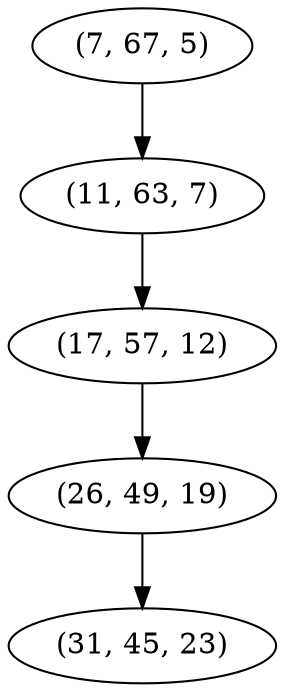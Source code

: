 digraph tree {
    "(7, 67, 5)";
    "(11, 63, 7)";
    "(17, 57, 12)";
    "(26, 49, 19)";
    "(31, 45, 23)";
    "(7, 67, 5)" -> "(11, 63, 7)";
    "(11, 63, 7)" -> "(17, 57, 12)";
    "(17, 57, 12)" -> "(26, 49, 19)";
    "(26, 49, 19)" -> "(31, 45, 23)";
}

